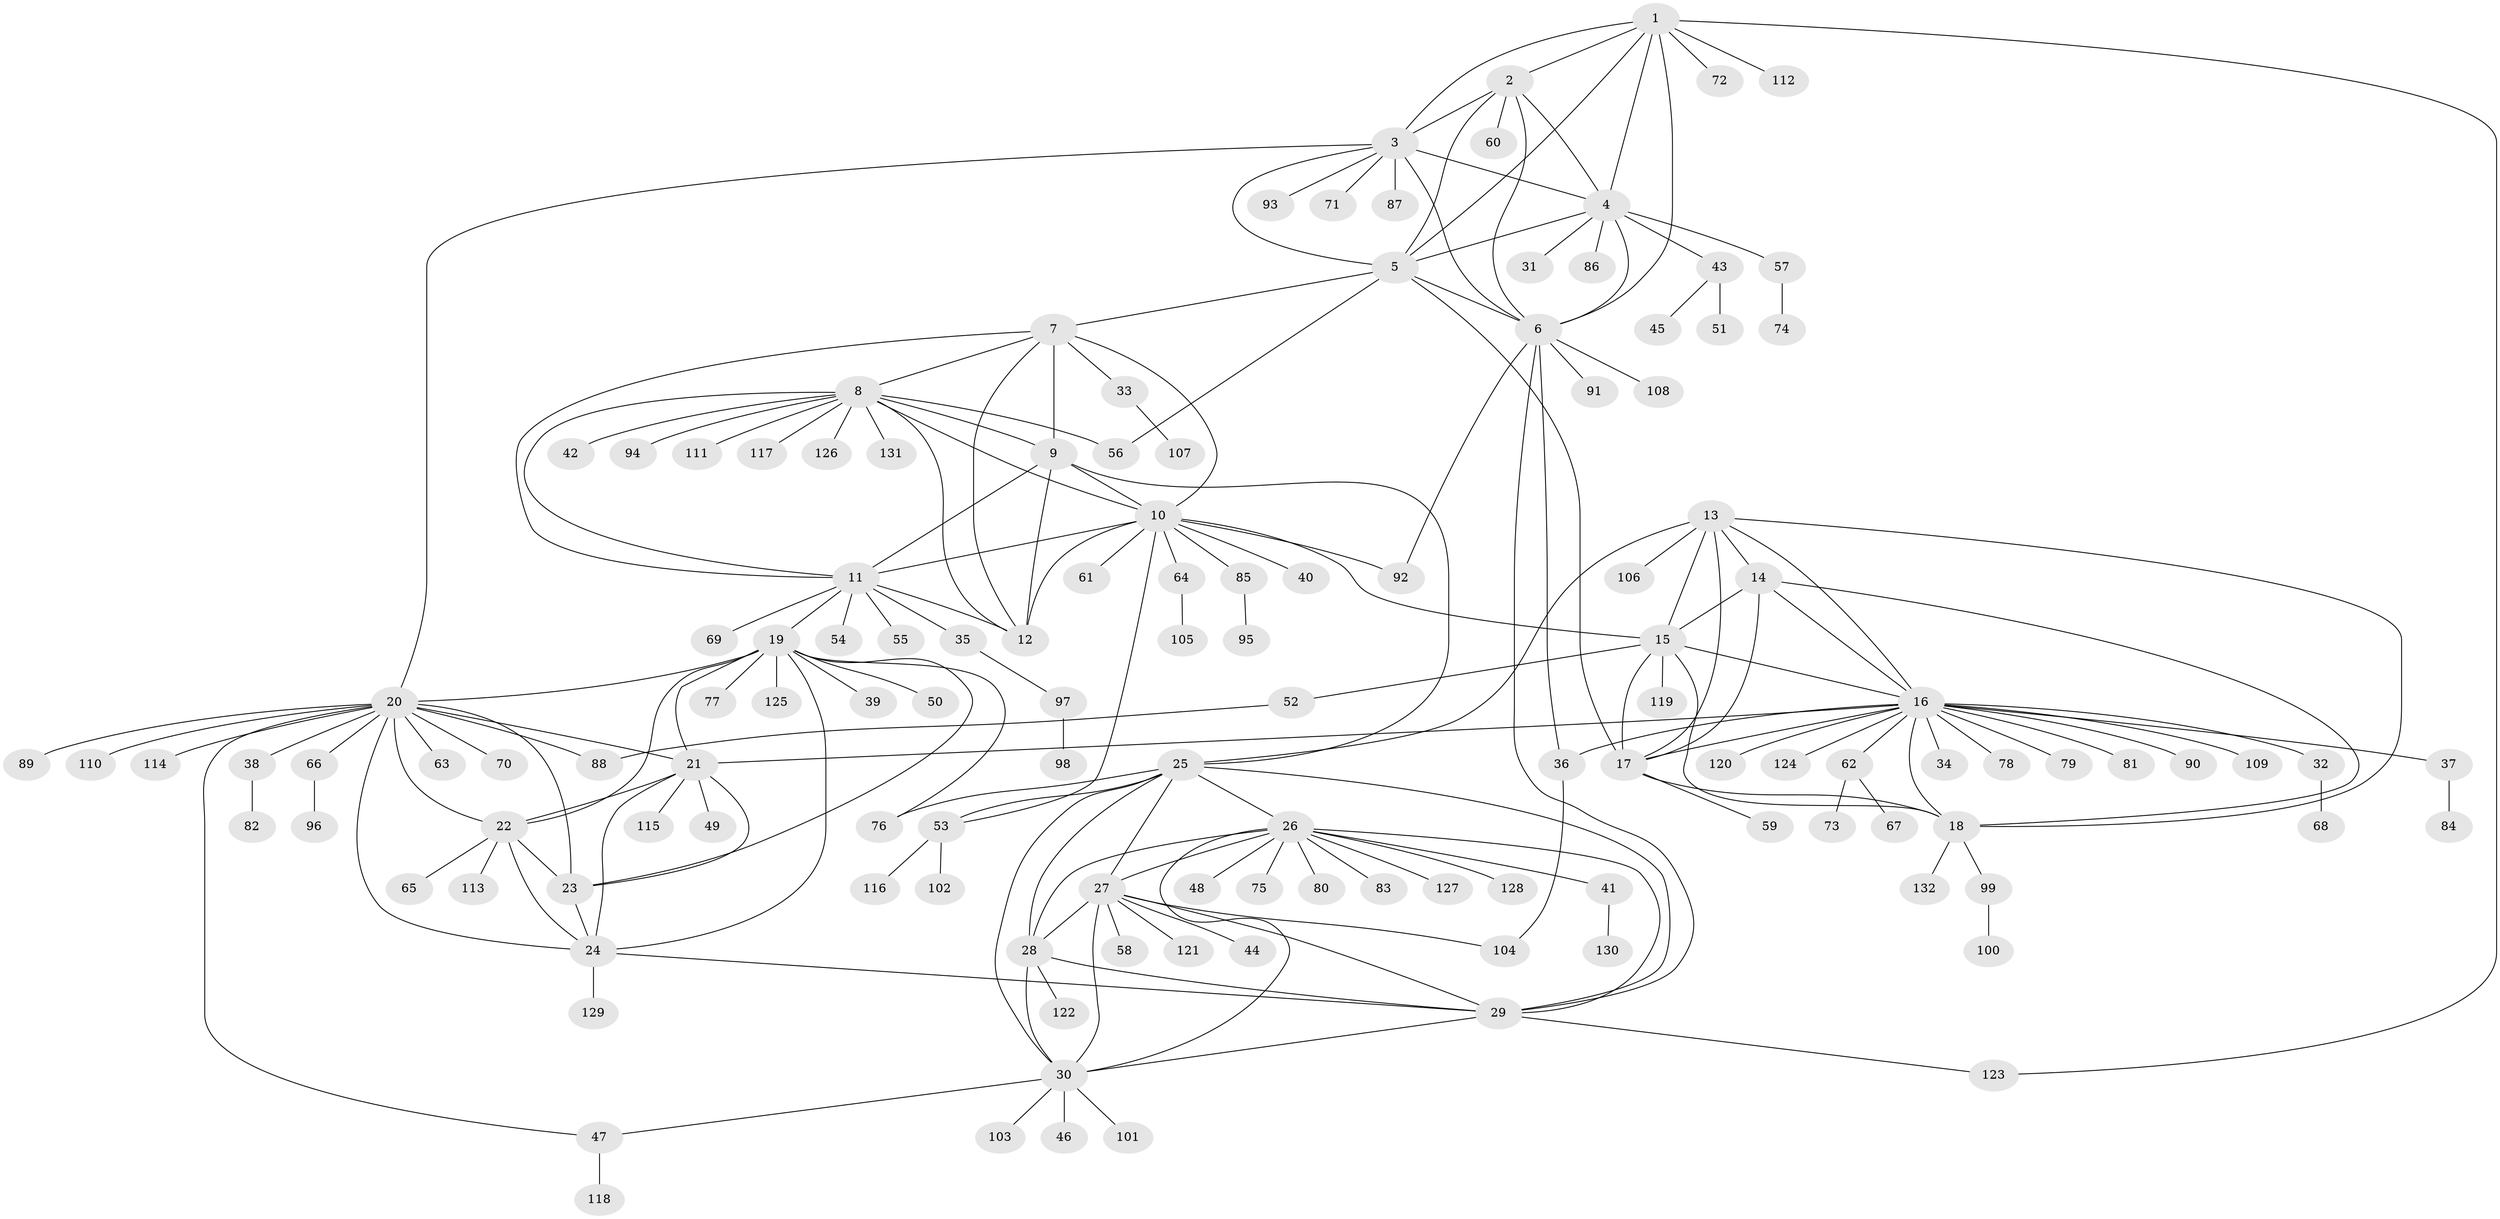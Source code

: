 // Generated by graph-tools (version 1.1) at 2025/50/03/09/25 03:50:33]
// undirected, 132 vertices, 196 edges
graph export_dot {
graph [start="1"]
  node [color=gray90,style=filled];
  1;
  2;
  3;
  4;
  5;
  6;
  7;
  8;
  9;
  10;
  11;
  12;
  13;
  14;
  15;
  16;
  17;
  18;
  19;
  20;
  21;
  22;
  23;
  24;
  25;
  26;
  27;
  28;
  29;
  30;
  31;
  32;
  33;
  34;
  35;
  36;
  37;
  38;
  39;
  40;
  41;
  42;
  43;
  44;
  45;
  46;
  47;
  48;
  49;
  50;
  51;
  52;
  53;
  54;
  55;
  56;
  57;
  58;
  59;
  60;
  61;
  62;
  63;
  64;
  65;
  66;
  67;
  68;
  69;
  70;
  71;
  72;
  73;
  74;
  75;
  76;
  77;
  78;
  79;
  80;
  81;
  82;
  83;
  84;
  85;
  86;
  87;
  88;
  89;
  90;
  91;
  92;
  93;
  94;
  95;
  96;
  97;
  98;
  99;
  100;
  101;
  102;
  103;
  104;
  105;
  106;
  107;
  108;
  109;
  110;
  111;
  112;
  113;
  114;
  115;
  116;
  117;
  118;
  119;
  120;
  121;
  122;
  123;
  124;
  125;
  126;
  127;
  128;
  129;
  130;
  131;
  132;
  1 -- 2;
  1 -- 3;
  1 -- 4;
  1 -- 5;
  1 -- 6;
  1 -- 72;
  1 -- 112;
  1 -- 123;
  2 -- 3;
  2 -- 4;
  2 -- 5;
  2 -- 6;
  2 -- 60;
  3 -- 4;
  3 -- 5;
  3 -- 6;
  3 -- 20;
  3 -- 71;
  3 -- 87;
  3 -- 93;
  4 -- 5;
  4 -- 6;
  4 -- 31;
  4 -- 43;
  4 -- 57;
  4 -- 86;
  5 -- 6;
  5 -- 7;
  5 -- 17;
  5 -- 56;
  6 -- 29;
  6 -- 36;
  6 -- 91;
  6 -- 92;
  6 -- 108;
  7 -- 8;
  7 -- 9;
  7 -- 10;
  7 -- 11;
  7 -- 12;
  7 -- 33;
  8 -- 9;
  8 -- 10;
  8 -- 11;
  8 -- 12;
  8 -- 42;
  8 -- 56;
  8 -- 94;
  8 -- 111;
  8 -- 117;
  8 -- 126;
  8 -- 131;
  9 -- 10;
  9 -- 11;
  9 -- 12;
  9 -- 25;
  10 -- 11;
  10 -- 12;
  10 -- 15;
  10 -- 40;
  10 -- 53;
  10 -- 61;
  10 -- 64;
  10 -- 85;
  10 -- 92;
  11 -- 12;
  11 -- 19;
  11 -- 35;
  11 -- 54;
  11 -- 55;
  11 -- 69;
  13 -- 14;
  13 -- 15;
  13 -- 16;
  13 -- 17;
  13 -- 18;
  13 -- 25;
  13 -- 106;
  14 -- 15;
  14 -- 16;
  14 -- 17;
  14 -- 18;
  15 -- 16;
  15 -- 17;
  15 -- 18;
  15 -- 52;
  15 -- 119;
  16 -- 17;
  16 -- 18;
  16 -- 21;
  16 -- 32;
  16 -- 34;
  16 -- 36;
  16 -- 37;
  16 -- 62;
  16 -- 78;
  16 -- 79;
  16 -- 81;
  16 -- 90;
  16 -- 109;
  16 -- 120;
  16 -- 124;
  17 -- 18;
  17 -- 59;
  18 -- 99;
  18 -- 132;
  19 -- 20;
  19 -- 21;
  19 -- 22;
  19 -- 23;
  19 -- 24;
  19 -- 39;
  19 -- 50;
  19 -- 76;
  19 -- 77;
  19 -- 125;
  20 -- 21;
  20 -- 22;
  20 -- 23;
  20 -- 24;
  20 -- 38;
  20 -- 47;
  20 -- 63;
  20 -- 66;
  20 -- 70;
  20 -- 88;
  20 -- 89;
  20 -- 110;
  20 -- 114;
  21 -- 22;
  21 -- 23;
  21 -- 24;
  21 -- 49;
  21 -- 115;
  22 -- 23;
  22 -- 24;
  22 -- 65;
  22 -- 113;
  23 -- 24;
  24 -- 29;
  24 -- 129;
  25 -- 26;
  25 -- 27;
  25 -- 28;
  25 -- 29;
  25 -- 30;
  25 -- 53;
  25 -- 76;
  26 -- 27;
  26 -- 28;
  26 -- 29;
  26 -- 30;
  26 -- 41;
  26 -- 48;
  26 -- 75;
  26 -- 80;
  26 -- 83;
  26 -- 127;
  26 -- 128;
  27 -- 28;
  27 -- 29;
  27 -- 30;
  27 -- 44;
  27 -- 58;
  27 -- 104;
  27 -- 121;
  28 -- 29;
  28 -- 30;
  28 -- 122;
  29 -- 30;
  29 -- 123;
  30 -- 46;
  30 -- 47;
  30 -- 101;
  30 -- 103;
  32 -- 68;
  33 -- 107;
  35 -- 97;
  36 -- 104;
  37 -- 84;
  38 -- 82;
  41 -- 130;
  43 -- 45;
  43 -- 51;
  47 -- 118;
  52 -- 88;
  53 -- 102;
  53 -- 116;
  57 -- 74;
  62 -- 67;
  62 -- 73;
  64 -- 105;
  66 -- 96;
  85 -- 95;
  97 -- 98;
  99 -- 100;
}
